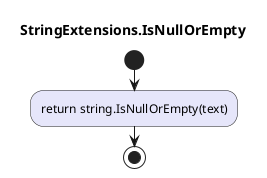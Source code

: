 @startuml StringExtensions.IsNullOrEmpty
title StringExtensions.IsNullOrEmpty
start
#Lavender:return string.IsNullOrEmpty(text);
stop
@enduml
